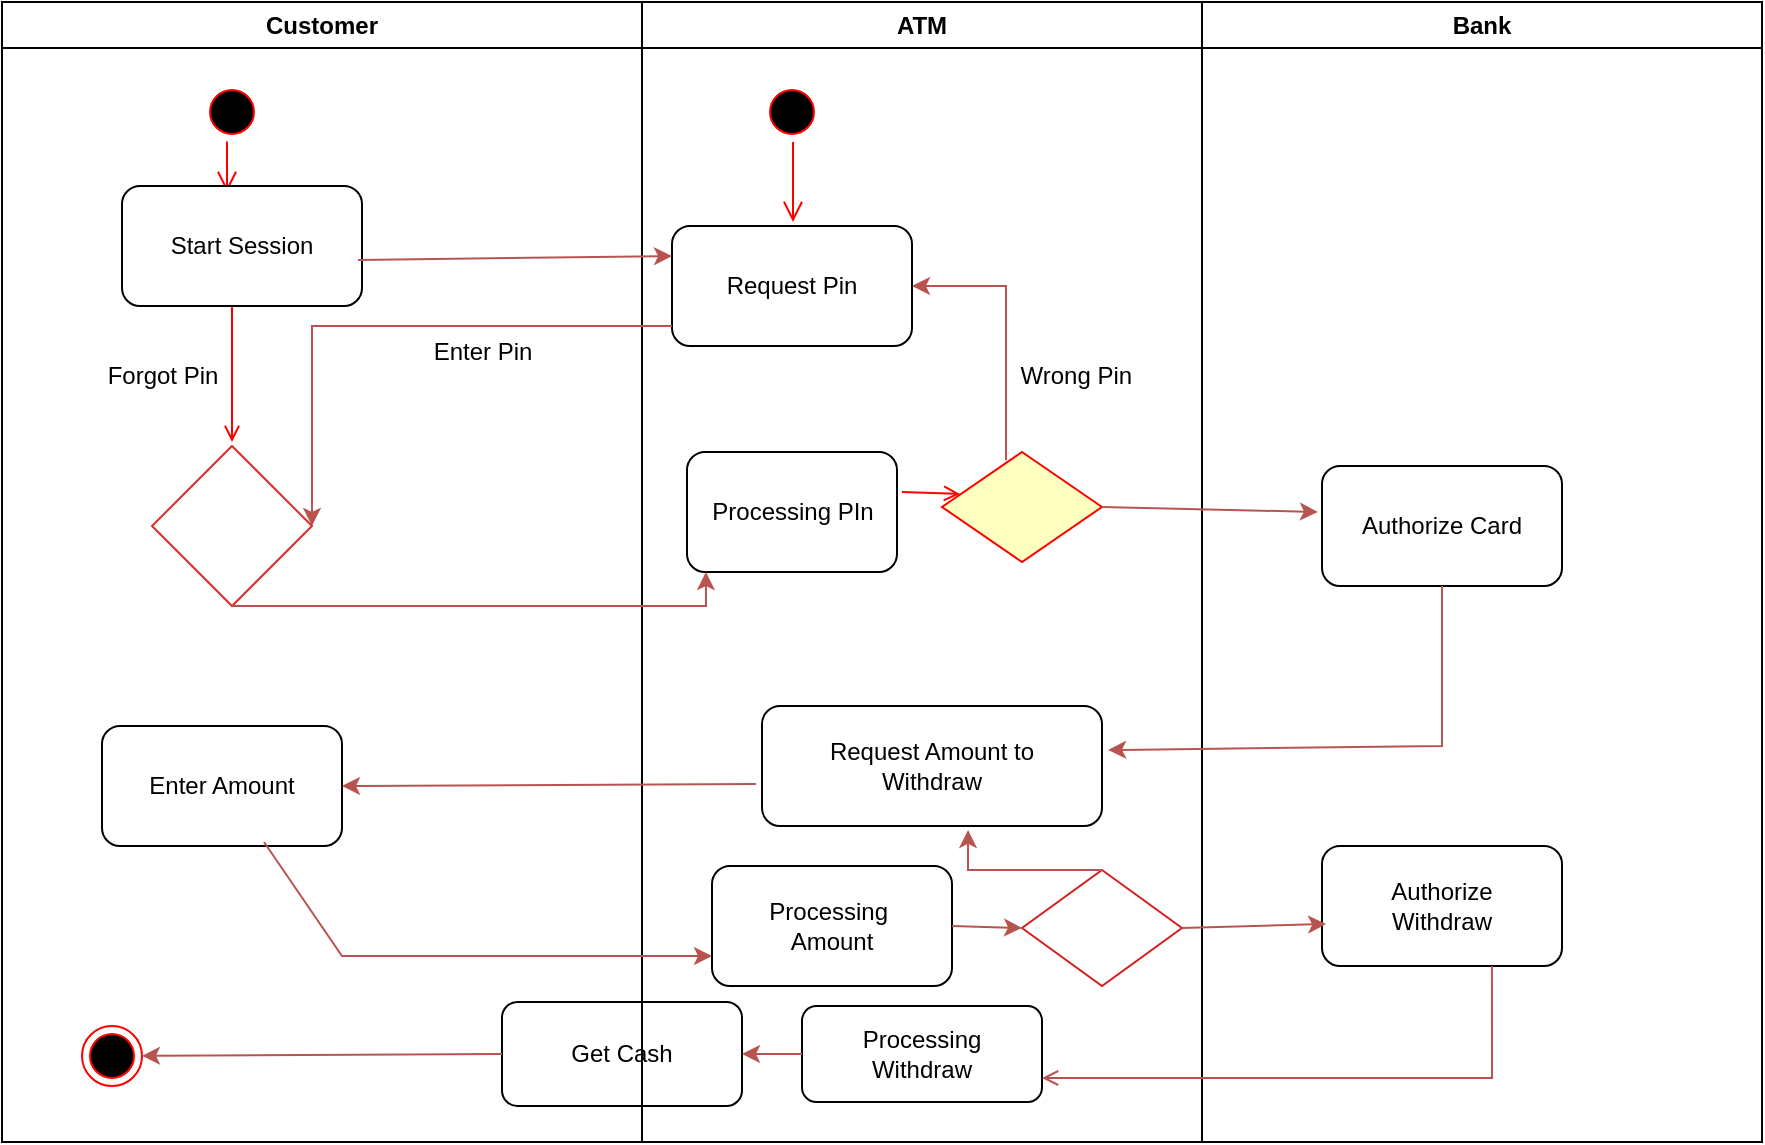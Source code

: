 <mxfile version="24.4.8" type="device">
  <diagram name="Page-1" id="e7e014a7-5840-1c2e-5031-d8a46d1fe8dd">
    <mxGraphModel dx="880" dy="434" grid="1" gridSize="10" guides="1" tooltips="1" connect="1" arrows="1" fold="1" page="1" pageScale="1" pageWidth="1169" pageHeight="826" background="none" math="0" shadow="0">
      <root>
        <mxCell id="0" />
        <mxCell id="1" parent="0" />
        <mxCell id="3" value="ATM" style="swimlane;whiteSpace=wrap;" parent="1" vertex="1">
          <mxGeometry x="440" y="128" width="280" height="570" as="geometry" />
        </mxCell>
        <mxCell id="13" value="" style="ellipse;shape=startState;fillColor=#000000;strokeColor=#ff0000;" parent="3" vertex="1">
          <mxGeometry x="60" y="40" width="30" height="30" as="geometry" />
        </mxCell>
        <mxCell id="14" value="" style="edgeStyle=elbowEdgeStyle;elbow=horizontal;verticalAlign=bottom;endArrow=open;endSize=8;strokeColor=#FF0000;endFill=1;rounded=0" parent="3" source="13" edge="1">
          <mxGeometry x="40" y="20" as="geometry">
            <mxPoint x="75.5" y="110" as="targetPoint" />
          </mxGeometry>
        </mxCell>
        <mxCell id="21" value="" style="rhombus;fillColor=#ffffc0;strokeColor=#ff0000;" parent="3" vertex="1">
          <mxGeometry x="150" y="225" width="80" height="55" as="geometry" />
        </mxCell>
        <mxCell id="24" value="" style="endArrow=open;strokeColor=#FF0000;endFill=1;rounded=0;entryX=0.113;entryY=0.382;entryDx=0;entryDy=0;entryPerimeter=0;" parent="3" target="21" edge="1">
          <mxGeometry relative="1" as="geometry">
            <mxPoint x="130" y="245" as="sourcePoint" />
          </mxGeometry>
        </mxCell>
        <mxCell id="4Iu72qSVwCcPu7-oEV-Q-46" value="Request Pin" style="rounded=1;whiteSpace=wrap;html=1;" vertex="1" parent="3">
          <mxGeometry x="15" y="112" width="120" height="60" as="geometry" />
        </mxCell>
        <mxCell id="4Iu72qSVwCcPu7-oEV-Q-49" value="Processing PIn" style="rounded=1;whiteSpace=wrap;html=1;" vertex="1" parent="3">
          <mxGeometry x="22.5" y="225" width="105" height="60" as="geometry" />
        </mxCell>
        <mxCell id="4Iu72qSVwCcPu7-oEV-Q-47" value="" style="endArrow=classic;html=1;rounded=0;entryX=1;entryY=0.5;entryDx=0;entryDy=0;fillColor=#f8cecc;strokeColor=#b85450;exitX=0.4;exitY=0.075;exitDx=0;exitDy=0;exitPerimeter=0;" edge="1" parent="3" source="21" target="4Iu72qSVwCcPu7-oEV-Q-46">
          <mxGeometry width="50" height="50" relative="1" as="geometry">
            <mxPoint x="235" y="142" as="sourcePoint" />
            <mxPoint x="35" y="172" as="targetPoint" />
            <Array as="points">
              <mxPoint x="182" y="142" />
            </Array>
          </mxGeometry>
        </mxCell>
        <mxCell id="4Iu72qSVwCcPu7-oEV-Q-56" value="&amp;nbsp; &amp;nbsp; &amp;nbsp; &amp;nbsp;Wrong Pin" style="text;html=1;align=center;verticalAlign=middle;resizable=0;points=[];autosize=1;strokeColor=none;fillColor=none;" vertex="1" parent="3">
          <mxGeometry x="155" y="172" width="100" height="30" as="geometry" />
        </mxCell>
        <mxCell id="4Iu72qSVwCcPu7-oEV-Q-60" value="Request Amount to&lt;div&gt;Withdraw&lt;/div&gt;" style="rounded=1;whiteSpace=wrap;html=1;" vertex="1" parent="3">
          <mxGeometry x="60" y="352" width="170" height="60" as="geometry" />
        </mxCell>
        <mxCell id="4Iu72qSVwCcPu7-oEV-Q-65" value="Processing&amp;nbsp;&lt;div&gt;Amount&lt;/div&gt;" style="rounded=1;whiteSpace=wrap;html=1;" vertex="1" parent="3">
          <mxGeometry x="35" y="432" width="120" height="60" as="geometry" />
        </mxCell>
        <mxCell id="4Iu72qSVwCcPu7-oEV-Q-67" value="" style="rhombus;whiteSpace=wrap;html=1;strokeColor=#d61f1f;" vertex="1" parent="3">
          <mxGeometry x="190" y="434" width="80" height="58" as="geometry" />
        </mxCell>
        <mxCell id="4Iu72qSVwCcPu7-oEV-Q-69" value="" style="endArrow=classic;html=1;rounded=0;entryX=0;entryY=0.5;entryDx=0;entryDy=0;exitX=1;exitY=0.5;exitDx=0;exitDy=0;fillColor=#f8cecc;strokeColor=#b85450;" edge="1" parent="3" source="4Iu72qSVwCcPu7-oEV-Q-65" target="4Iu72qSVwCcPu7-oEV-Q-67">
          <mxGeometry width="50" height="50" relative="1" as="geometry">
            <mxPoint x="-10" y="422" as="sourcePoint" />
            <mxPoint x="40" y="372" as="targetPoint" />
          </mxGeometry>
        </mxCell>
        <mxCell id="4Iu72qSVwCcPu7-oEV-Q-70" value="" style="endArrow=classic;html=1;rounded=0;entryX=0.606;entryY=1.033;entryDx=0;entryDy=0;entryPerimeter=0;exitX=0.5;exitY=0;exitDx=0;exitDy=0;fillColor=#f8cecc;strokeColor=#b85450;" edge="1" parent="3" source="4Iu72qSVwCcPu7-oEV-Q-67" target="4Iu72qSVwCcPu7-oEV-Q-60">
          <mxGeometry width="50" height="50" relative="1" as="geometry">
            <mxPoint x="-10" y="422" as="sourcePoint" />
            <mxPoint x="40" y="372" as="targetPoint" />
            <Array as="points">
              <mxPoint x="163" y="434" />
            </Array>
          </mxGeometry>
        </mxCell>
        <mxCell id="4Iu72qSVwCcPu7-oEV-Q-72" value="Processing&lt;div&gt;Withdraw&lt;/div&gt;" style="rounded=1;whiteSpace=wrap;html=1;" vertex="1" parent="3">
          <mxGeometry x="80" y="502" width="120" height="48" as="geometry" />
        </mxCell>
        <mxCell id="4Iu72qSVwCcPu7-oEV-Q-73" value="Get Cash" style="rounded=1;whiteSpace=wrap;html=1;" vertex="1" parent="3">
          <mxGeometry x="-70" y="500" width="120" height="52" as="geometry" />
        </mxCell>
        <mxCell id="4Iu72qSVwCcPu7-oEV-Q-74" value="" style="endArrow=classic;html=1;rounded=0;entryX=1;entryY=0.5;entryDx=0;entryDy=0;exitX=0;exitY=0.5;exitDx=0;exitDy=0;fillColor=#f8cecc;strokeColor=#b85450;" edge="1" parent="3" source="4Iu72qSVwCcPu7-oEV-Q-72" target="4Iu72qSVwCcPu7-oEV-Q-73">
          <mxGeometry width="50" height="50" relative="1" as="geometry">
            <mxPoint x="-10" y="622" as="sourcePoint" />
            <mxPoint x="40" y="572" as="targetPoint" />
          </mxGeometry>
        </mxCell>
        <mxCell id="2" value="Customer" style="swimlane;whiteSpace=wrap" parent="3" vertex="1">
          <mxGeometry x="-320" width="320" height="570" as="geometry" />
        </mxCell>
        <mxCell id="5" value="" style="ellipse;shape=startState;fillColor=#000000;strokeColor=#ff0000;" parent="2" vertex="1">
          <mxGeometry x="100" y="40" width="30" height="30" as="geometry" />
        </mxCell>
        <mxCell id="6" value="" style="edgeStyle=elbowEdgeStyle;elbow=horizontal;verticalAlign=bottom;endArrow=open;endSize=8;strokeColor=#FF0000;endFill=1;rounded=0;entryX=0.438;entryY=0.05;entryDx=0;entryDy=0;entryPerimeter=0;" parent="2" source="5" target="4Iu72qSVwCcPu7-oEV-Q-42" edge="1">
          <mxGeometry x="100" y="40" as="geometry">
            <mxPoint x="115.5" y="92" as="targetPoint" />
          </mxGeometry>
        </mxCell>
        <mxCell id="9" value="" style="endArrow=open;strokeColor=#FF0000;endFill=1;rounded=0;" parent="2" edge="1">
          <mxGeometry relative="1" as="geometry">
            <mxPoint x="115" y="152" as="sourcePoint" />
            <mxPoint x="115" y="220" as="targetPoint" />
          </mxGeometry>
        </mxCell>
        <mxCell id="4Iu72qSVwCcPu7-oEV-Q-42" value="Start Session" style="rounded=1;whiteSpace=wrap;html=1;" vertex="1" parent="2">
          <mxGeometry x="60" y="92" width="120" height="60" as="geometry" />
        </mxCell>
        <mxCell id="4Iu72qSVwCcPu7-oEV-Q-44" value="" style="rhombus;whiteSpace=wrap;html=1;strokeColor=#dd2c2c;" vertex="1" parent="2">
          <mxGeometry x="75" y="222" width="80" height="80" as="geometry" />
        </mxCell>
        <mxCell id="4Iu72qSVwCcPu7-oEV-Q-45" value="Enter Amount" style="rounded=1;whiteSpace=wrap;html=1;" vertex="1" parent="2">
          <mxGeometry x="50" y="362" width="120" height="60" as="geometry" />
        </mxCell>
        <mxCell id="4Iu72qSVwCcPu7-oEV-Q-57" value="Forgot Pin" style="text;html=1;align=center;verticalAlign=middle;resizable=0;points=[];autosize=1;strokeColor=none;fillColor=none;" vertex="1" parent="2">
          <mxGeometry x="40" y="172" width="80" height="30" as="geometry" />
        </mxCell>
        <mxCell id="38" value="" style="ellipse;shape=endState;fillColor=#000000;strokeColor=#ff0000" parent="2" vertex="1">
          <mxGeometry x="40" y="512" width="30" height="30" as="geometry" />
        </mxCell>
        <mxCell id="4Iu72qSVwCcPu7-oEV-Q-55" value="" style="endArrow=classic;html=1;rounded=0;exitX=0.983;exitY=0.617;exitDx=0;exitDy=0;entryX=0;entryY=0.25;entryDx=0;entryDy=0;fillColor=#f8cecc;strokeColor=#b85450;exitPerimeter=0;" edge="1" parent="3" source="4Iu72qSVwCcPu7-oEV-Q-42" target="4Iu72qSVwCcPu7-oEV-Q-46">
          <mxGeometry width="50" height="50" relative="1" as="geometry">
            <mxPoint x="-10" y="222" as="sourcePoint" />
            <mxPoint x="40" y="172" as="targetPoint" />
          </mxGeometry>
        </mxCell>
        <mxCell id="4Iu72qSVwCcPu7-oEV-Q-54" value="" style="endArrow=classic;html=1;rounded=0;entryX=1;entryY=0.5;entryDx=0;entryDy=0;exitX=0;exitY=0.833;exitDx=0;exitDy=0;fillColor=#f8cecc;strokeColor=#b85450;exitPerimeter=0;" edge="1" parent="3" source="4Iu72qSVwCcPu7-oEV-Q-46" target="4Iu72qSVwCcPu7-oEV-Q-44">
          <mxGeometry width="50" height="50" relative="1" as="geometry">
            <mxPoint x="-10" y="222" as="sourcePoint" />
            <mxPoint x="40" y="172" as="targetPoint" />
            <Array as="points">
              <mxPoint x="-165" y="162" />
            </Array>
          </mxGeometry>
        </mxCell>
        <mxCell id="4Iu72qSVwCcPu7-oEV-Q-66" value="" style="endArrow=classic;html=1;rounded=0;exitX=0.675;exitY=0.967;exitDx=0;exitDy=0;exitPerimeter=0;entryX=0;entryY=0.75;entryDx=0;entryDy=0;fillColor=#f8cecc;strokeColor=#b85450;" edge="1" parent="3" source="4Iu72qSVwCcPu7-oEV-Q-45" target="4Iu72qSVwCcPu7-oEV-Q-65">
          <mxGeometry width="50" height="50" relative="1" as="geometry">
            <mxPoint x="-10" y="322" as="sourcePoint" />
            <mxPoint x="40" y="272" as="targetPoint" />
            <Array as="points">
              <mxPoint x="-150" y="477" />
            </Array>
          </mxGeometry>
        </mxCell>
        <mxCell id="4Iu72qSVwCcPu7-oEV-Q-63" value="" style="endArrow=classic;html=1;rounded=0;entryX=1;entryY=0.5;entryDx=0;entryDy=0;exitX=-0.018;exitY=0.65;exitDx=0;exitDy=0;exitPerimeter=0;fillColor=#f8cecc;strokeColor=#b85450;" edge="1" parent="3" source="4Iu72qSVwCcPu7-oEV-Q-60" target="4Iu72qSVwCcPu7-oEV-Q-45">
          <mxGeometry width="50" height="50" relative="1" as="geometry">
            <mxPoint x="-10" y="322" as="sourcePoint" />
            <mxPoint x="40" y="272" as="targetPoint" />
          </mxGeometry>
        </mxCell>
        <mxCell id="4Iu72qSVwCcPu7-oEV-Q-75" value="" style="endArrow=classic;html=1;rounded=0;exitX=0;exitY=0.5;exitDx=0;exitDy=0;fillColor=#f8cecc;strokeColor=#b85450;" edge="1" parent="3" source="4Iu72qSVwCcPu7-oEV-Q-73" target="38">
          <mxGeometry width="50" height="50" relative="1" as="geometry">
            <mxPoint x="-10" y="622" as="sourcePoint" />
            <mxPoint x="40" y="572" as="targetPoint" />
          </mxGeometry>
        </mxCell>
        <mxCell id="4Iu72qSVwCcPu7-oEV-Q-53" value="" style="endArrow=classic;html=1;rounded=0;exitX=0.5;exitY=1;exitDx=0;exitDy=0;fillColor=#f8cecc;strokeColor=#b85450;entryX=0.09;entryY=1;entryDx=0;entryDy=0;entryPerimeter=0;" edge="1" parent="3" source="4Iu72qSVwCcPu7-oEV-Q-44" target="4Iu72qSVwCcPu7-oEV-Q-49">
          <mxGeometry width="50" height="50" relative="1" as="geometry">
            <mxPoint x="-50" y="222" as="sourcePoint" />
            <mxPoint x="14" y="282" as="targetPoint" />
            <Array as="points">
              <mxPoint x="32" y="302" />
            </Array>
          </mxGeometry>
        </mxCell>
        <mxCell id="4" value="Bank" style="swimlane;whiteSpace=wrap;startSize=23;" parent="1" vertex="1">
          <mxGeometry x="720" y="128" width="280" height="570" as="geometry" />
        </mxCell>
        <mxCell id="4Iu72qSVwCcPu7-oEV-Q-59" value="Authorize Card" style="rounded=1;whiteSpace=wrap;html=1;" vertex="1" parent="4">
          <mxGeometry x="60" y="232" width="120" height="60" as="geometry" />
        </mxCell>
        <mxCell id="4Iu72qSVwCcPu7-oEV-Q-61" value="Authorize&lt;div&gt;Withdraw&lt;/div&gt;" style="rounded=1;whiteSpace=wrap;html=1;" vertex="1" parent="4">
          <mxGeometry x="60" y="422" width="120" height="60" as="geometry" />
        </mxCell>
        <mxCell id="4Iu72qSVwCcPu7-oEV-Q-58" value="Enter Pin" style="text;html=1;align=center;verticalAlign=middle;resizable=0;points=[];autosize=1;strokeColor=none;fillColor=none;" vertex="1" parent="1">
          <mxGeometry x="325" y="288" width="70" height="30" as="geometry" />
        </mxCell>
        <mxCell id="4Iu72qSVwCcPu7-oEV-Q-62" value="" style="endArrow=classic;html=1;rounded=0;exitX=1;exitY=0.5;exitDx=0;exitDy=0;entryX=-0.017;entryY=0.383;entryDx=0;entryDy=0;entryPerimeter=0;fillColor=#f8cecc;strokeColor=#b85450;" edge="1" parent="1" source="21" target="4Iu72qSVwCcPu7-oEV-Q-59">
          <mxGeometry width="50" height="50" relative="1" as="geometry">
            <mxPoint x="430" y="450" as="sourcePoint" />
            <mxPoint x="480" y="400" as="targetPoint" />
          </mxGeometry>
        </mxCell>
        <mxCell id="4Iu72qSVwCcPu7-oEV-Q-64" value="" style="endArrow=classic;html=1;rounded=0;entryX=1.018;entryY=0.367;entryDx=0;entryDy=0;entryPerimeter=0;exitX=0.5;exitY=1;exitDx=0;exitDy=0;fillColor=#f8cecc;strokeColor=#b85450;" edge="1" parent="1" source="4Iu72qSVwCcPu7-oEV-Q-59" target="4Iu72qSVwCcPu7-oEV-Q-60">
          <mxGeometry width="50" height="50" relative="1" as="geometry">
            <mxPoint x="430" y="450" as="sourcePoint" />
            <mxPoint x="480" y="400" as="targetPoint" />
            <Array as="points">
              <mxPoint x="840" y="500" />
            </Array>
          </mxGeometry>
        </mxCell>
        <mxCell id="4Iu72qSVwCcPu7-oEV-Q-68" value="" style="endArrow=classic;html=1;rounded=0;entryX=0.017;entryY=0.65;entryDx=0;entryDy=0;exitX=1;exitY=0.5;exitDx=0;exitDy=0;entryPerimeter=0;fillColor=#f8cecc;strokeColor=#b85450;" edge="1" parent="1" source="4Iu72qSVwCcPu7-oEV-Q-67" target="4Iu72qSVwCcPu7-oEV-Q-61">
          <mxGeometry width="50" height="50" relative="1" as="geometry">
            <mxPoint x="430" y="550" as="sourcePoint" />
            <mxPoint x="480" y="500" as="targetPoint" />
          </mxGeometry>
        </mxCell>
        <mxCell id="39" value="" style="endArrow=open;strokeColor=#b85450;endFill=1;rounded=0;entryX=1;entryY=0.75;entryDx=0;entryDy=0;exitX=0.708;exitY=1;exitDx=0;exitDy=0;exitPerimeter=0;fillColor=#f8cecc;" parent="1" source="4Iu72qSVwCcPu7-oEV-Q-61" target="4Iu72qSVwCcPu7-oEV-Q-72" edge="1">
          <mxGeometry relative="1" as="geometry">
            <mxPoint x="865" y="583" as="sourcePoint" />
            <mxPoint x="700" y="660" as="targetPoint" />
            <Array as="points">
              <mxPoint x="865" y="666" />
            </Array>
          </mxGeometry>
        </mxCell>
      </root>
    </mxGraphModel>
  </diagram>
</mxfile>
